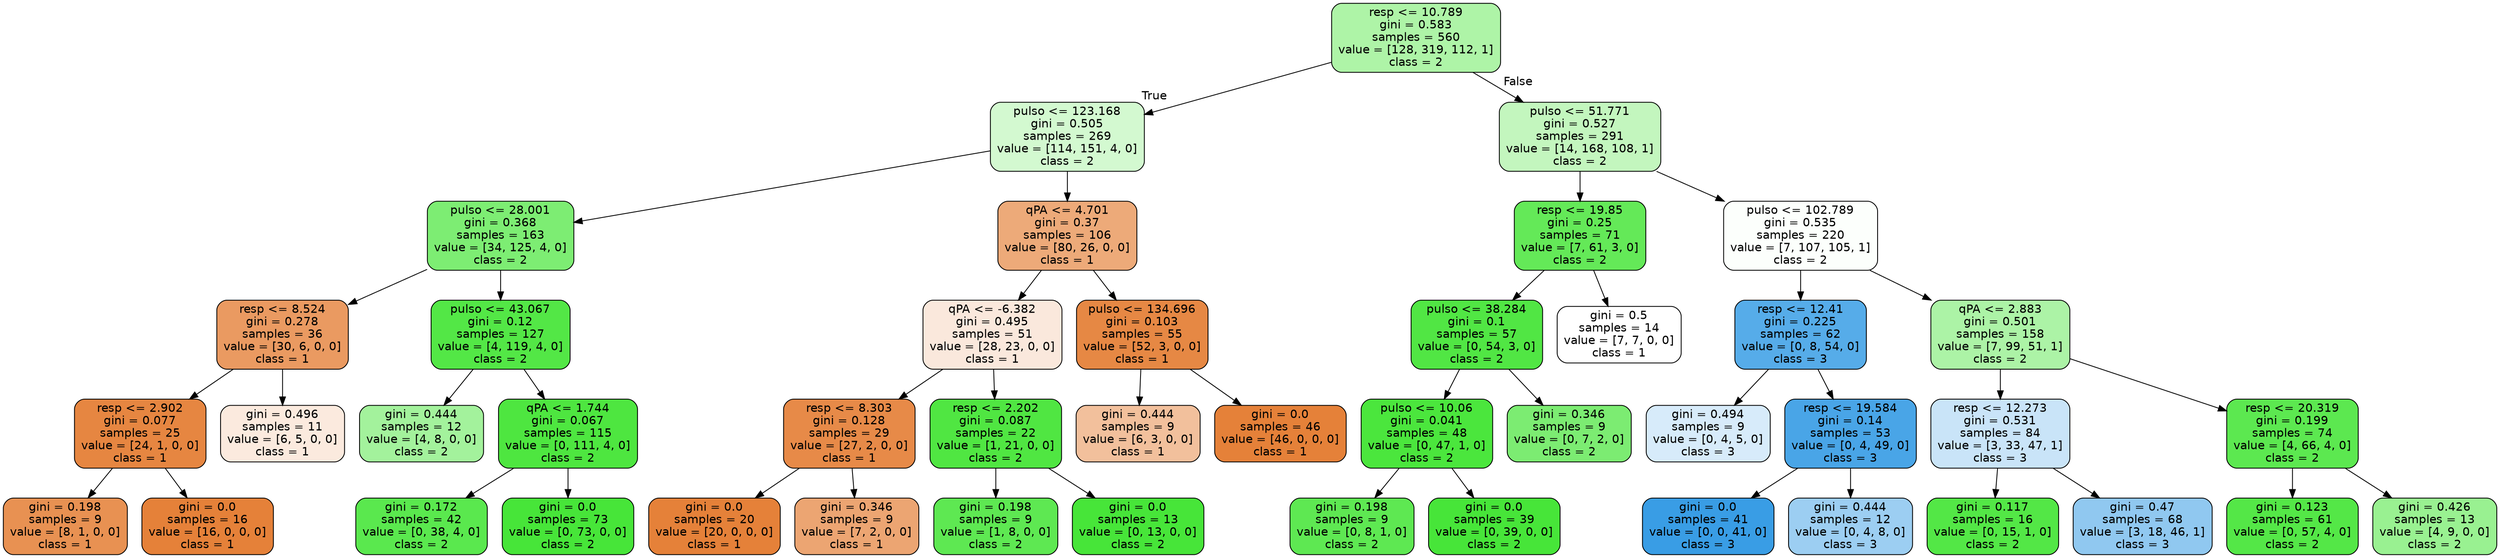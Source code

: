 digraph Tree {
node [shape=box, style="filled, rounded", color="black", fontname="helvetica"] ;
edge [fontname="helvetica"] ;
0 [label="resp <= 10.789\ngini = 0.583\nsamples = 560\nvalue = [128, 319, 112, 1]\nclass = 2", fillcolor="#aef4a7"] ;
1 [label="pulso <= 123.168\ngini = 0.505\nsamples = 269\nvalue = [114, 151, 4, 0]\nclass = 2", fillcolor="#d3f9d0"] ;
0 -> 1 [labeldistance=2.5, labelangle=45, headlabel="True"] ;
2 [label="pulso <= 28.001\ngini = 0.368\nsamples = 163\nvalue = [34, 125, 4, 0]\nclass = 2", fillcolor="#7ded73"] ;
1 -> 2 ;
3 [label="resp <= 8.524\ngini = 0.278\nsamples = 36\nvalue = [30, 6, 0, 0]\nclass = 1", fillcolor="#ea9a61"] ;
2 -> 3 ;
4 [label="resp <= 2.902\ngini = 0.077\nsamples = 25\nvalue = [24, 1, 0, 0]\nclass = 1", fillcolor="#e68641"] ;
3 -> 4 ;
5 [label="gini = 0.198\nsamples = 9\nvalue = [8, 1, 0, 0]\nclass = 1", fillcolor="#e89152"] ;
4 -> 5 ;
6 [label="gini = 0.0\nsamples = 16\nvalue = [16, 0, 0, 0]\nclass = 1", fillcolor="#e58139"] ;
4 -> 6 ;
7 [label="gini = 0.496\nsamples = 11\nvalue = [6, 5, 0, 0]\nclass = 1", fillcolor="#fbeade"] ;
3 -> 7 ;
8 [label="pulso <= 43.067\ngini = 0.12\nsamples = 127\nvalue = [4, 119, 4, 0]\nclass = 2", fillcolor="#53e746"] ;
2 -> 8 ;
9 [label="gini = 0.444\nsamples = 12\nvalue = [4, 8, 0, 0]\nclass = 2", fillcolor="#a3f29c"] ;
8 -> 9 ;
10 [label="qPA <= 1.744\ngini = 0.067\nsamples = 115\nvalue = [0, 111, 4, 0]\nclass = 2", fillcolor="#4ee640"] ;
8 -> 10 ;
11 [label="gini = 0.172\nsamples = 42\nvalue = [0, 38, 4, 0]\nclass = 2", fillcolor="#5ae84e"] ;
10 -> 11 ;
12 [label="gini = 0.0\nsamples = 73\nvalue = [0, 73, 0, 0]\nclass = 2", fillcolor="#47e539"] ;
10 -> 12 ;
13 [label="qPA <= 4.701\ngini = 0.37\nsamples = 106\nvalue = [80, 26, 0, 0]\nclass = 1", fillcolor="#edaa79"] ;
1 -> 13 ;
14 [label="qPA <= -6.382\ngini = 0.495\nsamples = 51\nvalue = [28, 23, 0, 0]\nclass = 1", fillcolor="#fae8dc"] ;
13 -> 14 ;
15 [label="resp <= 8.303\ngini = 0.128\nsamples = 29\nvalue = [27, 2, 0, 0]\nclass = 1", fillcolor="#e78a48"] ;
14 -> 15 ;
16 [label="gini = 0.0\nsamples = 20\nvalue = [20, 0, 0, 0]\nclass = 1", fillcolor="#e58139"] ;
15 -> 16 ;
17 [label="gini = 0.346\nsamples = 9\nvalue = [7, 2, 0, 0]\nclass = 1", fillcolor="#eca572"] ;
15 -> 17 ;
18 [label="resp <= 2.202\ngini = 0.087\nsamples = 22\nvalue = [1, 21, 0, 0]\nclass = 2", fillcolor="#50e642"] ;
14 -> 18 ;
19 [label="gini = 0.198\nsamples = 9\nvalue = [1, 8, 0, 0]\nclass = 2", fillcolor="#5ee852"] ;
18 -> 19 ;
20 [label="gini = 0.0\nsamples = 13\nvalue = [0, 13, 0, 0]\nclass = 2", fillcolor="#47e539"] ;
18 -> 20 ;
21 [label="pulso <= 134.696\ngini = 0.103\nsamples = 55\nvalue = [52, 3, 0, 0]\nclass = 1", fillcolor="#e68844"] ;
13 -> 21 ;
22 [label="gini = 0.444\nsamples = 9\nvalue = [6, 3, 0, 0]\nclass = 1", fillcolor="#f2c09c"] ;
21 -> 22 ;
23 [label="gini = 0.0\nsamples = 46\nvalue = [46, 0, 0, 0]\nclass = 1", fillcolor="#e58139"] ;
21 -> 23 ;
24 [label="pulso <= 51.771\ngini = 0.527\nsamples = 291\nvalue = [14, 168, 108, 1]\nclass = 2", fillcolor="#c3f6be"] ;
0 -> 24 [labeldistance=2.5, labelangle=-45, headlabel="False"] ;
25 [label="resp <= 19.85\ngini = 0.25\nsamples = 71\nvalue = [7, 61, 3, 0]\nclass = 2", fillcolor="#64e958"] ;
24 -> 25 ;
26 [label="pulso <= 38.284\ngini = 0.1\nsamples = 57\nvalue = [0, 54, 3, 0]\nclass = 2", fillcolor="#51e644"] ;
25 -> 26 ;
27 [label="pulso <= 10.06\ngini = 0.041\nsamples = 48\nvalue = [0, 47, 1, 0]\nclass = 2", fillcolor="#4be63d"] ;
26 -> 27 ;
28 [label="gini = 0.198\nsamples = 9\nvalue = [0, 8, 1, 0]\nclass = 2", fillcolor="#5ee852"] ;
27 -> 28 ;
29 [label="gini = 0.0\nsamples = 39\nvalue = [0, 39, 0, 0]\nclass = 2", fillcolor="#47e539"] ;
27 -> 29 ;
30 [label="gini = 0.346\nsamples = 9\nvalue = [0, 7, 2, 0]\nclass = 2", fillcolor="#7cec72"] ;
26 -> 30 ;
31 [label="gini = 0.5\nsamples = 14\nvalue = [7, 7, 0, 0]\nclass = 1", fillcolor="#ffffff"] ;
25 -> 31 ;
32 [label="pulso <= 102.789\ngini = 0.535\nsamples = 220\nvalue = [7, 107, 105, 1]\nclass = 2", fillcolor="#fcfffc"] ;
24 -> 32 ;
33 [label="resp <= 12.41\ngini = 0.225\nsamples = 62\nvalue = [0, 8, 54, 0]\nclass = 3", fillcolor="#56ace9"] ;
32 -> 33 ;
34 [label="gini = 0.494\nsamples = 9\nvalue = [0, 4, 5, 0]\nclass = 3", fillcolor="#d7ebfa"] ;
33 -> 34 ;
35 [label="resp <= 19.584\ngini = 0.14\nsamples = 53\nvalue = [0, 4, 49, 0]\nclass = 3", fillcolor="#49a5e7"] ;
33 -> 35 ;
36 [label="gini = 0.0\nsamples = 41\nvalue = [0, 0, 41, 0]\nclass = 3", fillcolor="#399de5"] ;
35 -> 36 ;
37 [label="gini = 0.444\nsamples = 12\nvalue = [0, 4, 8, 0]\nclass = 3", fillcolor="#9ccef2"] ;
35 -> 37 ;
38 [label="qPA <= 2.883\ngini = 0.501\nsamples = 158\nvalue = [7, 99, 51, 1]\nclass = 2", fillcolor="#acf3a6"] ;
32 -> 38 ;
39 [label="resp <= 12.273\ngini = 0.531\nsamples = 84\nvalue = [3, 33, 47, 1]\nclass = 3", fillcolor="#c9e4f8"] ;
38 -> 39 ;
40 [label="gini = 0.117\nsamples = 16\nvalue = [0, 15, 1, 0]\nclass = 2", fillcolor="#53e746"] ;
39 -> 40 ;
41 [label="gini = 0.47\nsamples = 68\nvalue = [3, 18, 46, 1]\nclass = 3", fillcolor="#90c8f0"] ;
39 -> 41 ;
42 [label="resp <= 20.319\ngini = 0.199\nsamples = 74\nvalue = [4, 66, 4, 0]\nclass = 2", fillcolor="#5ce850"] ;
38 -> 42 ;
43 [label="gini = 0.123\nsamples = 61\nvalue = [0, 57, 4, 0]\nclass = 2", fillcolor="#54e747"] ;
42 -> 43 ;
44 [label="gini = 0.426\nsamples = 13\nvalue = [4, 9, 0, 0]\nclass = 2", fillcolor="#99f191"] ;
42 -> 44 ;
}